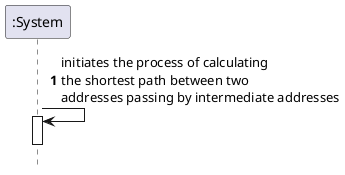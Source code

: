 @startuml
autonumber
hide footbox

participant ":System" as SYST



SYST -> SYST : initiates the process of calculating\nthe shortest path between two\naddresses passing by intermediate addresses
activate SYST
deactivate SYST

@enduml